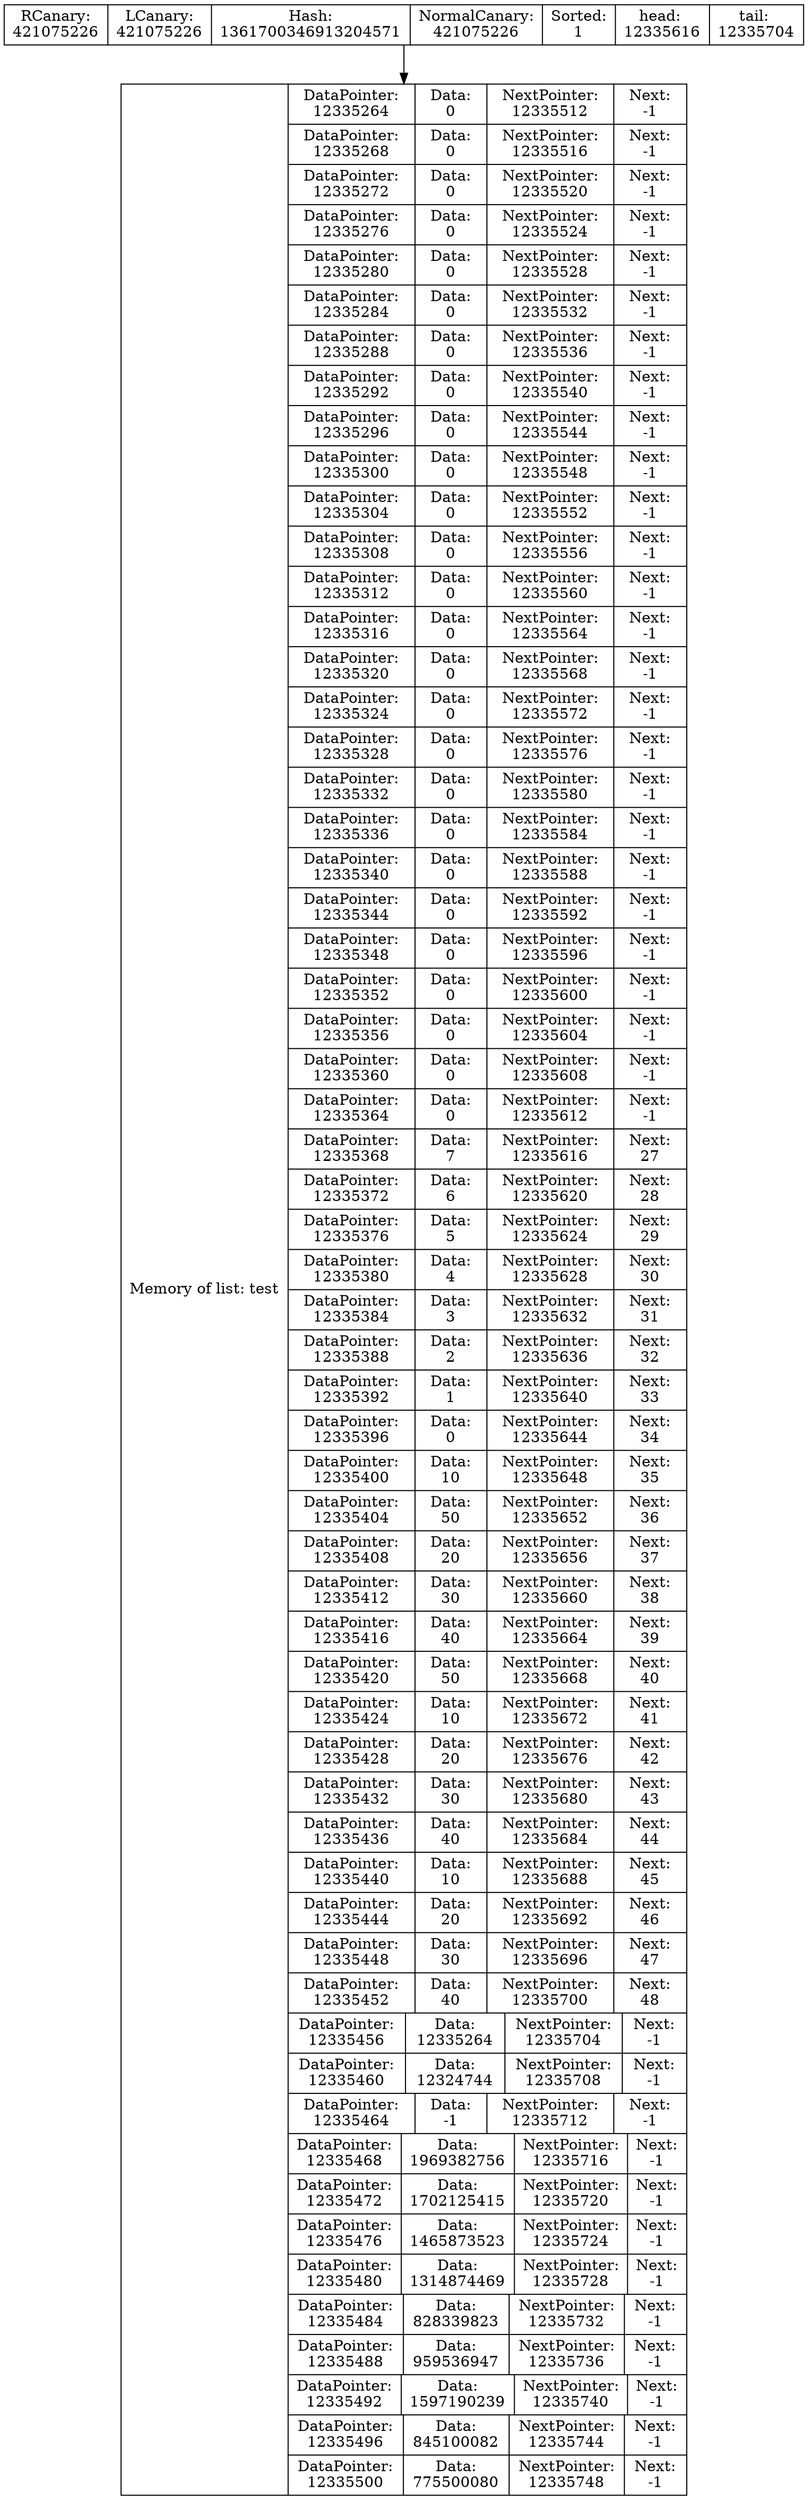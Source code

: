 digraph G{
data [shape=record,label="{Memory of list: test} | {{DataPointer:\n12335264 | Data:\n0 | NextPointer:\n12335512 | Next:\n-1}
| {DataPointer:\n12335268 | Data:\n0 | NextPointer:\n12335516 | Next:\n-1}
| {DataPointer:\n12335272 | Data:\n0 | NextPointer:\n12335520 | Next:\n-1}
| {DataPointer:\n12335276 | Data:\n0 | NextPointer:\n12335524 | Next:\n-1}
| {DataPointer:\n12335280 | Data:\n0 | NextPointer:\n12335528 | Next:\n-1}
| {DataPointer:\n12335284 | Data:\n0 | NextPointer:\n12335532 | Next:\n-1}
| {DataPointer:\n12335288 | Data:\n0 | NextPointer:\n12335536 | Next:\n-1}
| {DataPointer:\n12335292 | Data:\n0 | NextPointer:\n12335540 | Next:\n-1}
| {DataPointer:\n12335296 | Data:\n0 | NextPointer:\n12335544 | Next:\n-1}
| {DataPointer:\n12335300 | Data:\n0 | NextPointer:\n12335548 | Next:\n-1}
| {DataPointer:\n12335304 | Data:\n0 | NextPointer:\n12335552 | Next:\n-1}
| {DataPointer:\n12335308 | Data:\n0 | NextPointer:\n12335556 | Next:\n-1}
| {DataPointer:\n12335312 | Data:\n0 | NextPointer:\n12335560 | Next:\n-1}
| {DataPointer:\n12335316 | Data:\n0 | NextPointer:\n12335564 | Next:\n-1}
| {DataPointer:\n12335320 | Data:\n0 | NextPointer:\n12335568 | Next:\n-1}
| {DataPointer:\n12335324 | Data:\n0 | NextPointer:\n12335572 | Next:\n-1}
| {DataPointer:\n12335328 | Data:\n0 | NextPointer:\n12335576 | Next:\n-1}
| {DataPointer:\n12335332 | Data:\n0 | NextPointer:\n12335580 | Next:\n-1}
| {DataPointer:\n12335336 | Data:\n0 | NextPointer:\n12335584 | Next:\n-1}
| {DataPointer:\n12335340 | Data:\n0 | NextPointer:\n12335588 | Next:\n-1}
| {DataPointer:\n12335344 | Data:\n0 | NextPointer:\n12335592 | Next:\n-1}
| {DataPointer:\n12335348 | Data:\n0 | NextPointer:\n12335596 | Next:\n-1}
| {DataPointer:\n12335352 | Data:\n0 | NextPointer:\n12335600 | Next:\n-1}
| {DataPointer:\n12335356 | Data:\n0 | NextPointer:\n12335604 | Next:\n-1}
| {DataPointer:\n12335360 | Data:\n0 | NextPointer:\n12335608 | Next:\n-1}
| {DataPointer:\n12335364 | Data:\n0 | NextPointer:\n12335612 | Next:\n-1}
| {DataPointer:\n12335368 | Data:\n7 | NextPointer:\n12335616 | Next:\n27}
| {DataPointer:\n12335372 | Data:\n6 | NextPointer:\n12335620 | Next:\n28}
| {DataPointer:\n12335376 | Data:\n5 | NextPointer:\n12335624 | Next:\n29}
| {DataPointer:\n12335380 | Data:\n4 | NextPointer:\n12335628 | Next:\n30}
| {DataPointer:\n12335384 | Data:\n3 | NextPointer:\n12335632 | Next:\n31}
| {DataPointer:\n12335388 | Data:\n2 | NextPointer:\n12335636 | Next:\n32}
| {DataPointer:\n12335392 | Data:\n1 | NextPointer:\n12335640 | Next:\n33}
| {DataPointer:\n12335396 | Data:\n0 | NextPointer:\n12335644 | Next:\n34}
| {DataPointer:\n12335400 | Data:\n10 | NextPointer:\n12335648 | Next:\n35}
| {DataPointer:\n12335404 | Data:\n50 | NextPointer:\n12335652 | Next:\n36}
| {DataPointer:\n12335408 | Data:\n20 | NextPointer:\n12335656 | Next:\n37}
| {DataPointer:\n12335412 | Data:\n30 | NextPointer:\n12335660 | Next:\n38}
| {DataPointer:\n12335416 | Data:\n40 | NextPointer:\n12335664 | Next:\n39}
| {DataPointer:\n12335420 | Data:\n50 | NextPointer:\n12335668 | Next:\n40}
| {DataPointer:\n12335424 | Data:\n10 | NextPointer:\n12335672 | Next:\n41}
| {DataPointer:\n12335428 | Data:\n20 | NextPointer:\n12335676 | Next:\n42}
| {DataPointer:\n12335432 | Data:\n30 | NextPointer:\n12335680 | Next:\n43}
| {DataPointer:\n12335436 | Data:\n40 | NextPointer:\n12335684 | Next:\n44}
| {DataPointer:\n12335440 | Data:\n10 | NextPointer:\n12335688 | Next:\n45}
| {DataPointer:\n12335444 | Data:\n20 | NextPointer:\n12335692 | Next:\n46}
| {DataPointer:\n12335448 | Data:\n30 | NextPointer:\n12335696 | Next:\n47}
| {DataPointer:\n12335452 | Data:\n40 | NextPointer:\n12335700 | Next:\n48}
| {DataPointer:\n12335456 | Data:\n12335264 | NextPointer:\n12335704 | Next:\n-1}
| {DataPointer:\n12335460 | Data:\n12324744 | NextPointer:\n12335708 | Next:\n-1}
| {DataPointer:\n12335464 | Data:\n-1 | NextPointer:\n12335712 | Next:\n-1}
| {DataPointer:\n12335468 | Data:\n1969382756 | NextPointer:\n12335716 | Next:\n-1}
| {DataPointer:\n12335472 | Data:\n1702125415 | NextPointer:\n12335720 | Next:\n-1}
| {DataPointer:\n12335476 | Data:\n1465873523 | NextPointer:\n12335724 | Next:\n-1}
| {DataPointer:\n12335480 | Data:\n1314874469 | NextPointer:\n12335728 | Next:\n-1}
| {DataPointer:\n12335484 | Data:\n828339823 | NextPointer:\n12335732 | Next:\n-1}
| {DataPointer:\n12335488 | Data:\n959536947 | NextPointer:\n12335736 | Next:\n-1}
| {DataPointer:\n12335492 | Data:\n1597190239 | NextPointer:\n12335740 | Next:\n-1}
| {DataPointer:\n12335496 | Data:\n845100082 | NextPointer:\n12335744 | Next:\n-1}
| {DataPointer:\n12335500 | Data:\n775500080 | NextPointer:\n12335748 | Next:\n-1}
}"];
Shild [shape=record,label=" RCanary:\n421075226 | LCanary:\n421075226 | Hash:\n1361700346913204571 | NormalCanary:\n421075226 | Sorted:\n1 | head: \n12335616 | tail: \n12335704 "];
Shild->data
}
